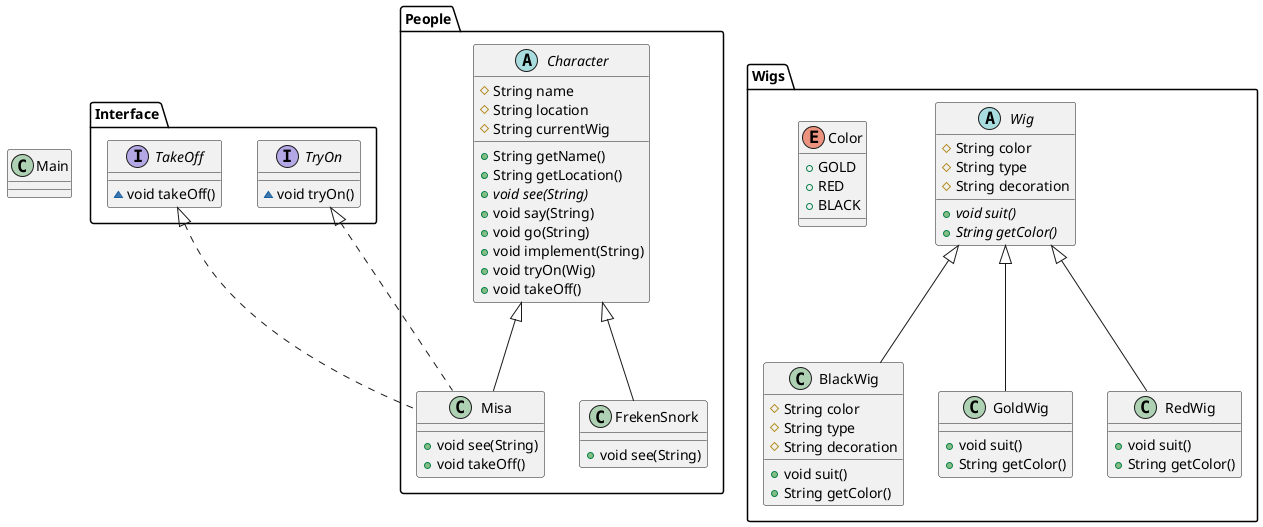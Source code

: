 @startuml
interface Interface.TryOn {
~ void tryOn()
}
interface Interface.TakeOff {
~ void takeOff()
}
abstract class Wigs.Wig {
# String color
# String type
# String decoration
+ {abstract}void suit()
+ {abstract}String getColor()
}
class Wigs.BlackWig {
# String color
# String type
# String decoration
+ void suit()
+ String getColor()
}
class People.Misa {
+ void see(String)
+ void takeOff()
}
enum Wigs.Color {
+  GOLD
+  RED
+  BLACK
}
class Wigs.GoldWig {
+ void suit()
+ String getColor()
}
class Main {
}
class People.FrekenSnork {
+ void see(String)
}
class Wigs.RedWig {
+ void suit()
+ String getColor()
}
abstract class People.Character {
# String name
# String location
# String currentWig
+ String getName()
+ String getLocation()
+ {abstract}void see(String)
+ void say(String)
+ void go(String)
+ void implement(String)
+ void tryOn(Wig)
+ void takeOff()
}


Wigs.Wig <|-- Wigs.BlackWig
Interface.TryOn <|.. People.Misa
Interface.TakeOff <|.. People.Misa
People.Character <|-- People.Misa
Wigs.Wig <|-- Wigs.GoldWig
People.Character <|-- People.FrekenSnork
Wigs.Wig <|-- Wigs.RedWig
@enduml